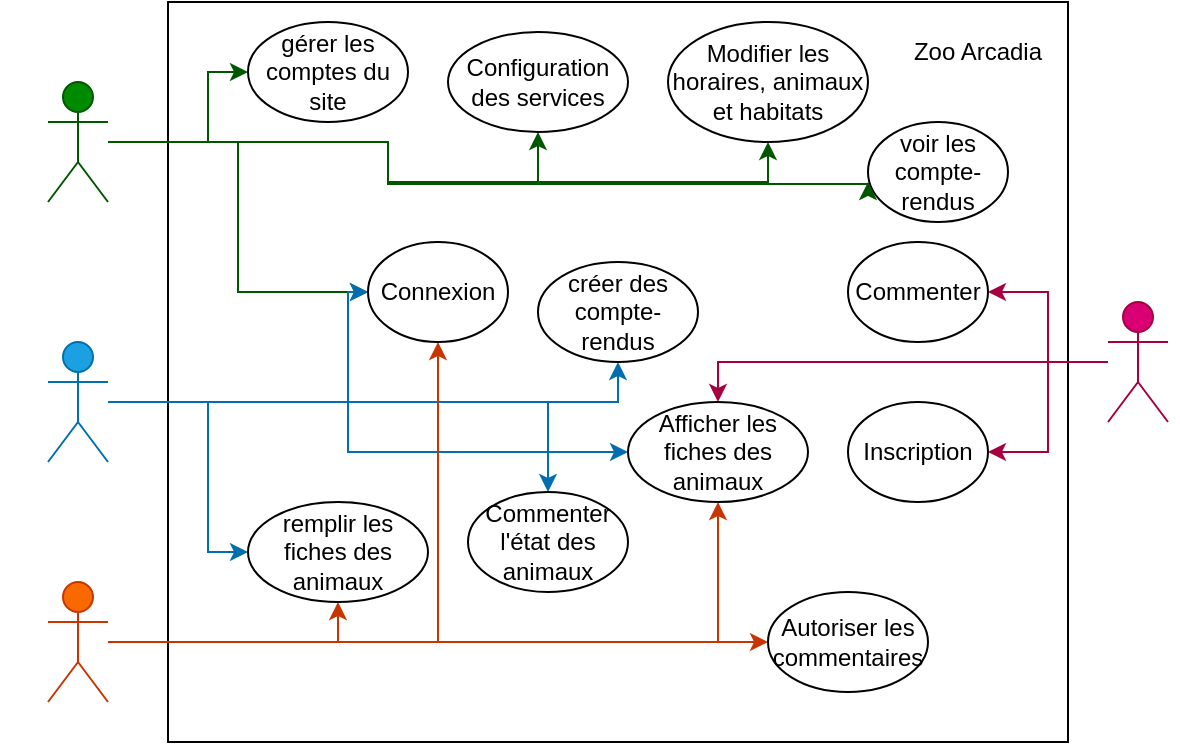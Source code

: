 <mxfile version="22.1.17" type="github">
  <diagram id="R2lEEEUBdFMjLlhIrx00" name="Page-1">
    <mxGraphModel dx="794" dy="392" grid="1" gridSize="10" guides="1" tooltips="1" connect="1" arrows="1" fold="1" page="1" pageScale="1" pageWidth="850" pageHeight="1100" math="0" shadow="0" extFonts="Permanent Marker^https://fonts.googleapis.com/css?family=Permanent+Marker">
      <root>
        <mxCell id="0" />
        <mxCell id="1" parent="0" />
        <mxCell id="hVYQf4SrXX4T2gI8fLEp-1" value="" style="rounded=0;whiteSpace=wrap;html=1;" vertex="1" parent="1">
          <mxGeometry x="200" y="170" width="450" height="370" as="geometry" />
        </mxCell>
        <mxCell id="hVYQf4SrXX4T2gI8fLEp-27" style="edgeStyle=orthogonalEdgeStyle;rounded=0;orthogonalLoop=1;jettySize=auto;html=1;fillColor=#008a00;strokeColor=#005700;" edge="1" parent="1" source="hVYQf4SrXX4T2gI8fLEp-2" target="hVYQf4SrXX4T2gI8fLEp-14">
          <mxGeometry relative="1" as="geometry">
            <Array as="points">
              <mxPoint x="220" y="240" />
              <mxPoint x="220" y="205" />
            </Array>
          </mxGeometry>
        </mxCell>
        <mxCell id="hVYQf4SrXX4T2gI8fLEp-28" style="edgeStyle=orthogonalEdgeStyle;rounded=0;orthogonalLoop=1;jettySize=auto;html=1;entryX=0;entryY=0.5;entryDx=0;entryDy=0;fillColor=#008a00;strokeColor=#005700;" edge="1" parent="1" source="hVYQf4SrXX4T2gI8fLEp-2" target="hVYQf4SrXX4T2gI8fLEp-17">
          <mxGeometry relative="1" as="geometry" />
        </mxCell>
        <mxCell id="hVYQf4SrXX4T2gI8fLEp-30" style="edgeStyle=orthogonalEdgeStyle;rounded=0;orthogonalLoop=1;jettySize=auto;html=1;entryX=0.5;entryY=1;entryDx=0;entryDy=0;fillColor=#008a00;strokeColor=#005700;" edge="1" parent="1" source="hVYQf4SrXX4T2gI8fLEp-2" target="hVYQf4SrXX4T2gI8fLEp-29">
          <mxGeometry relative="1" as="geometry">
            <Array as="points">
              <mxPoint x="310" y="240" />
              <mxPoint x="310" y="260" />
              <mxPoint x="385" y="260" />
            </Array>
          </mxGeometry>
        </mxCell>
        <mxCell id="hVYQf4SrXX4T2gI8fLEp-37" style="edgeStyle=orthogonalEdgeStyle;rounded=0;orthogonalLoop=1;jettySize=auto;html=1;entryX=0.5;entryY=1;entryDx=0;entryDy=0;fillColor=#008a00;strokeColor=#005700;" edge="1" parent="1" source="hVYQf4SrXX4T2gI8fLEp-2" target="hVYQf4SrXX4T2gI8fLEp-36">
          <mxGeometry relative="1" as="geometry">
            <Array as="points">
              <mxPoint x="310" y="240" />
              <mxPoint x="310" y="260" />
              <mxPoint x="500" y="260" />
            </Array>
          </mxGeometry>
        </mxCell>
        <mxCell id="hVYQf4SrXX4T2gI8fLEp-2" value="Administrateur" style="shape=umlActor;verticalLabelPosition=bottom;verticalAlign=top;html=1;outlineConnect=0;fillColor=#008a00;strokeColor=#005700;fontColor=#ffffff;" vertex="1" parent="1">
          <mxGeometry x="140" y="210" width="30" height="60" as="geometry" />
        </mxCell>
        <mxCell id="hVYQf4SrXX4T2gI8fLEp-21" style="edgeStyle=orthogonalEdgeStyle;rounded=0;orthogonalLoop=1;jettySize=auto;html=1;entryX=0;entryY=0.5;entryDx=0;entryDy=0;fillColor=#1ba1e2;strokeColor=#006EAF;" edge="1" parent="1" source="hVYQf4SrXX4T2gI8fLEp-3" target="hVYQf4SrXX4T2gI8fLEp-17">
          <mxGeometry relative="1" as="geometry">
            <mxPoint x="330" y="320" as="targetPoint" />
            <Array as="points">
              <mxPoint x="290" y="370" />
              <mxPoint x="290" y="315" />
            </Array>
          </mxGeometry>
        </mxCell>
        <mxCell id="hVYQf4SrXX4T2gI8fLEp-23" style="edgeStyle=orthogonalEdgeStyle;rounded=0;orthogonalLoop=1;jettySize=auto;html=1;entryX=0;entryY=0.5;entryDx=0;entryDy=0;fillColor=#1ba1e2;strokeColor=#006EAF;" edge="1" parent="1" target="hVYQf4SrXX4T2gI8fLEp-9">
          <mxGeometry relative="1" as="geometry">
            <mxPoint x="170" y="370" as="sourcePoint" />
            <mxPoint x="310" y="390" as="targetPoint" />
            <Array as="points">
              <mxPoint x="290" y="370" />
              <mxPoint x="290" y="395" />
            </Array>
          </mxGeometry>
        </mxCell>
        <mxCell id="hVYQf4SrXX4T2gI8fLEp-24" style="edgeStyle=orthogonalEdgeStyle;rounded=0;orthogonalLoop=1;jettySize=auto;html=1;entryX=0;entryY=0.5;entryDx=0;entryDy=0;fillColor=#1ba1e2;strokeColor=#006EAF;" edge="1" parent="1" source="hVYQf4SrXX4T2gI8fLEp-3" target="hVYQf4SrXX4T2gI8fLEp-12">
          <mxGeometry relative="1" as="geometry">
            <Array as="points">
              <mxPoint x="220" y="370" />
              <mxPoint x="220" y="445" />
            </Array>
          </mxGeometry>
        </mxCell>
        <mxCell id="hVYQf4SrXX4T2gI8fLEp-41" style="edgeStyle=orthogonalEdgeStyle;rounded=0;orthogonalLoop=1;jettySize=auto;html=1;entryX=0.5;entryY=1;entryDx=0;entryDy=0;fillColor=#1ba1e2;strokeColor=#006EAF;" edge="1" parent="1" source="hVYQf4SrXX4T2gI8fLEp-3" target="hVYQf4SrXX4T2gI8fLEp-40">
          <mxGeometry relative="1" as="geometry" />
        </mxCell>
        <mxCell id="hVYQf4SrXX4T2gI8fLEp-45" style="edgeStyle=orthogonalEdgeStyle;rounded=0;orthogonalLoop=1;jettySize=auto;html=1;fillColor=#1ba1e2;strokeColor=#006EAF;" edge="1" parent="1" source="hVYQf4SrXX4T2gI8fLEp-3" target="hVYQf4SrXX4T2gI8fLEp-44">
          <mxGeometry relative="1" as="geometry" />
        </mxCell>
        <mxCell id="hVYQf4SrXX4T2gI8fLEp-3" value="Vétérinaire" style="shape=umlActor;verticalLabelPosition=bottom;verticalAlign=top;html=1;outlineConnect=0;fillColor=#1ba1e2;strokeColor=#006EAF;fontColor=#ffffff;" vertex="1" parent="1">
          <mxGeometry x="140" y="340" width="30" height="60" as="geometry" />
        </mxCell>
        <mxCell id="hVYQf4SrXX4T2gI8fLEp-25" style="edgeStyle=orthogonalEdgeStyle;rounded=0;orthogonalLoop=1;jettySize=auto;html=1;entryX=0.5;entryY=0;entryDx=0;entryDy=0;fillColor=#d80073;strokeColor=#A50040;" edge="1" parent="1" source="hVYQf4SrXX4T2gI8fLEp-4" target="hVYQf4SrXX4T2gI8fLEp-9">
          <mxGeometry relative="1" as="geometry" />
        </mxCell>
        <mxCell id="hVYQf4SrXX4T2gI8fLEp-26" style="edgeStyle=orthogonalEdgeStyle;rounded=0;orthogonalLoop=1;jettySize=auto;html=1;fillColor=#d80073;strokeColor=#A50040;" edge="1" parent="1" source="hVYQf4SrXX4T2gI8fLEp-4" target="hVYQf4SrXX4T2gI8fLEp-6">
          <mxGeometry relative="1" as="geometry" />
        </mxCell>
        <mxCell id="hVYQf4SrXX4T2gI8fLEp-33" style="edgeStyle=orthogonalEdgeStyle;rounded=0;orthogonalLoop=1;jettySize=auto;html=1;entryX=1;entryY=0.5;entryDx=0;entryDy=0;fillColor=#d80073;strokeColor=#A50040;" edge="1" parent="1" source="hVYQf4SrXX4T2gI8fLEp-4" target="hVYQf4SrXX4T2gI8fLEp-31">
          <mxGeometry relative="1" as="geometry" />
        </mxCell>
        <mxCell id="hVYQf4SrXX4T2gI8fLEp-4" value="Visiteur" style="shape=umlActor;verticalLabelPosition=bottom;verticalAlign=top;html=1;outlineConnect=0;fillColor=#d80073;fontColor=#ffffff;strokeColor=#A50040;" vertex="1" parent="1">
          <mxGeometry x="670" y="320" width="30" height="60" as="geometry" />
        </mxCell>
        <mxCell id="hVYQf4SrXX4T2gI8fLEp-5" value="Zoo Arcadia" style="text;html=1;strokeColor=none;fillColor=none;align=center;verticalAlign=middle;whiteSpace=wrap;rounded=0;" vertex="1" parent="1">
          <mxGeometry x="570" y="180" width="70" height="30" as="geometry" />
        </mxCell>
        <mxCell id="hVYQf4SrXX4T2gI8fLEp-6" value="Inscription" style="ellipse;whiteSpace=wrap;html=1;" vertex="1" parent="1">
          <mxGeometry x="540" y="370" width="70" height="50" as="geometry" />
        </mxCell>
        <mxCell id="hVYQf4SrXX4T2gI8fLEp-9" value="Afficher les fiches des animaux" style="ellipse;whiteSpace=wrap;html=1;" vertex="1" parent="1">
          <mxGeometry x="430" y="370" width="90" height="50" as="geometry" />
        </mxCell>
        <mxCell id="hVYQf4SrXX4T2gI8fLEp-12" value="remplir les fiches des animaux" style="ellipse;whiteSpace=wrap;html=1;" vertex="1" parent="1">
          <mxGeometry x="240" y="420" width="90" height="50" as="geometry" />
        </mxCell>
        <mxCell id="hVYQf4SrXX4T2gI8fLEp-14" value="gérer les comptes du site" style="ellipse;whiteSpace=wrap;html=1;" vertex="1" parent="1">
          <mxGeometry x="240" y="180" width="80" height="50" as="geometry" />
        </mxCell>
        <mxCell id="hVYQf4SrXX4T2gI8fLEp-22" style="edgeStyle=orthogonalEdgeStyle;rounded=0;orthogonalLoop=1;jettySize=auto;html=1;fillColor=#fa6800;strokeColor=#C73500;" edge="1" parent="1" source="hVYQf4SrXX4T2gI8fLEp-16" target="hVYQf4SrXX4T2gI8fLEp-17">
          <mxGeometry relative="1" as="geometry" />
        </mxCell>
        <mxCell id="hVYQf4SrXX4T2gI8fLEp-35" style="edgeStyle=orthogonalEdgeStyle;rounded=0;orthogonalLoop=1;jettySize=auto;html=1;entryX=0;entryY=0.5;entryDx=0;entryDy=0;fillColor=#fa6800;strokeColor=#C73500;" edge="1" parent="1" source="hVYQf4SrXX4T2gI8fLEp-16" target="hVYQf4SrXX4T2gI8fLEp-34">
          <mxGeometry relative="1" as="geometry" />
        </mxCell>
        <mxCell id="hVYQf4SrXX4T2gI8fLEp-38" style="edgeStyle=orthogonalEdgeStyle;rounded=0;orthogonalLoop=1;jettySize=auto;html=1;entryX=0.5;entryY=1;entryDx=0;entryDy=0;fillColor=#fa6800;strokeColor=#C73500;" edge="1" parent="1" source="hVYQf4SrXX4T2gI8fLEp-16" target="hVYQf4SrXX4T2gI8fLEp-9">
          <mxGeometry relative="1" as="geometry" />
        </mxCell>
        <mxCell id="hVYQf4SrXX4T2gI8fLEp-39" style="edgeStyle=orthogonalEdgeStyle;rounded=0;orthogonalLoop=1;jettySize=auto;html=1;entryX=0.5;entryY=1;entryDx=0;entryDy=0;fillColor=#fa6800;strokeColor=#C73500;" edge="1" parent="1" source="hVYQf4SrXX4T2gI8fLEp-16" target="hVYQf4SrXX4T2gI8fLEp-12">
          <mxGeometry relative="1" as="geometry" />
        </mxCell>
        <mxCell id="hVYQf4SrXX4T2gI8fLEp-16" value="&lt;font color=&quot;#ffffff&quot;&gt;Employé&lt;/font&gt;" style="shape=umlActor;verticalLabelPosition=bottom;verticalAlign=top;html=1;outlineConnect=0;fillColor=#fa6800;fontColor=#000000;strokeColor=#C73500;" vertex="1" parent="1">
          <mxGeometry x="140" y="460" width="30" height="60" as="geometry" />
        </mxCell>
        <mxCell id="hVYQf4SrXX4T2gI8fLEp-17" value="Connexion" style="ellipse;whiteSpace=wrap;html=1;" vertex="1" parent="1">
          <mxGeometry x="300" y="290" width="70" height="50" as="geometry" />
        </mxCell>
        <mxCell id="hVYQf4SrXX4T2gI8fLEp-29" value="Configuration des services" style="ellipse;whiteSpace=wrap;html=1;" vertex="1" parent="1">
          <mxGeometry x="340" y="185" width="90" height="50" as="geometry" />
        </mxCell>
        <mxCell id="hVYQf4SrXX4T2gI8fLEp-31" value="Commenter" style="ellipse;whiteSpace=wrap;html=1;" vertex="1" parent="1">
          <mxGeometry x="540" y="290" width="70" height="50" as="geometry" />
        </mxCell>
        <mxCell id="hVYQf4SrXX4T2gI8fLEp-34" value="Autoriser les commentaires" style="ellipse;whiteSpace=wrap;html=1;" vertex="1" parent="1">
          <mxGeometry x="500" y="465" width="80" height="50" as="geometry" />
        </mxCell>
        <mxCell id="hVYQf4SrXX4T2gI8fLEp-36" value="Modifier les horaires, animaux et habitats" style="ellipse;whiteSpace=wrap;html=1;" vertex="1" parent="1">
          <mxGeometry x="450" y="180" width="100" height="60" as="geometry" />
        </mxCell>
        <mxCell id="hVYQf4SrXX4T2gI8fLEp-40" value="créer des compte-rendus" style="ellipse;whiteSpace=wrap;html=1;" vertex="1" parent="1">
          <mxGeometry x="385" y="300" width="80" height="50" as="geometry" />
        </mxCell>
        <mxCell id="hVYQf4SrXX4T2gI8fLEp-42" value="voir les compte-rendus" style="ellipse;whiteSpace=wrap;html=1;" vertex="1" parent="1">
          <mxGeometry x="550" y="230" width="70" height="50" as="geometry" />
        </mxCell>
        <mxCell id="hVYQf4SrXX4T2gI8fLEp-43" style="edgeStyle=orthogonalEdgeStyle;rounded=0;orthogonalLoop=1;jettySize=auto;html=1;fillColor=#008a00;strokeColor=#005700;" edge="1" parent="1" source="hVYQf4SrXX4T2gI8fLEp-2">
          <mxGeometry relative="1" as="geometry">
            <mxPoint x="550" y="260" as="targetPoint" />
            <Array as="points">
              <mxPoint x="310" y="240" />
              <mxPoint x="310" y="261" />
            </Array>
          </mxGeometry>
        </mxCell>
        <mxCell id="hVYQf4SrXX4T2gI8fLEp-44" value="Commenter l&#39;état des animaux" style="ellipse;whiteSpace=wrap;html=1;" vertex="1" parent="1">
          <mxGeometry x="350" y="415" width="80" height="50" as="geometry" />
        </mxCell>
      </root>
    </mxGraphModel>
  </diagram>
</mxfile>

